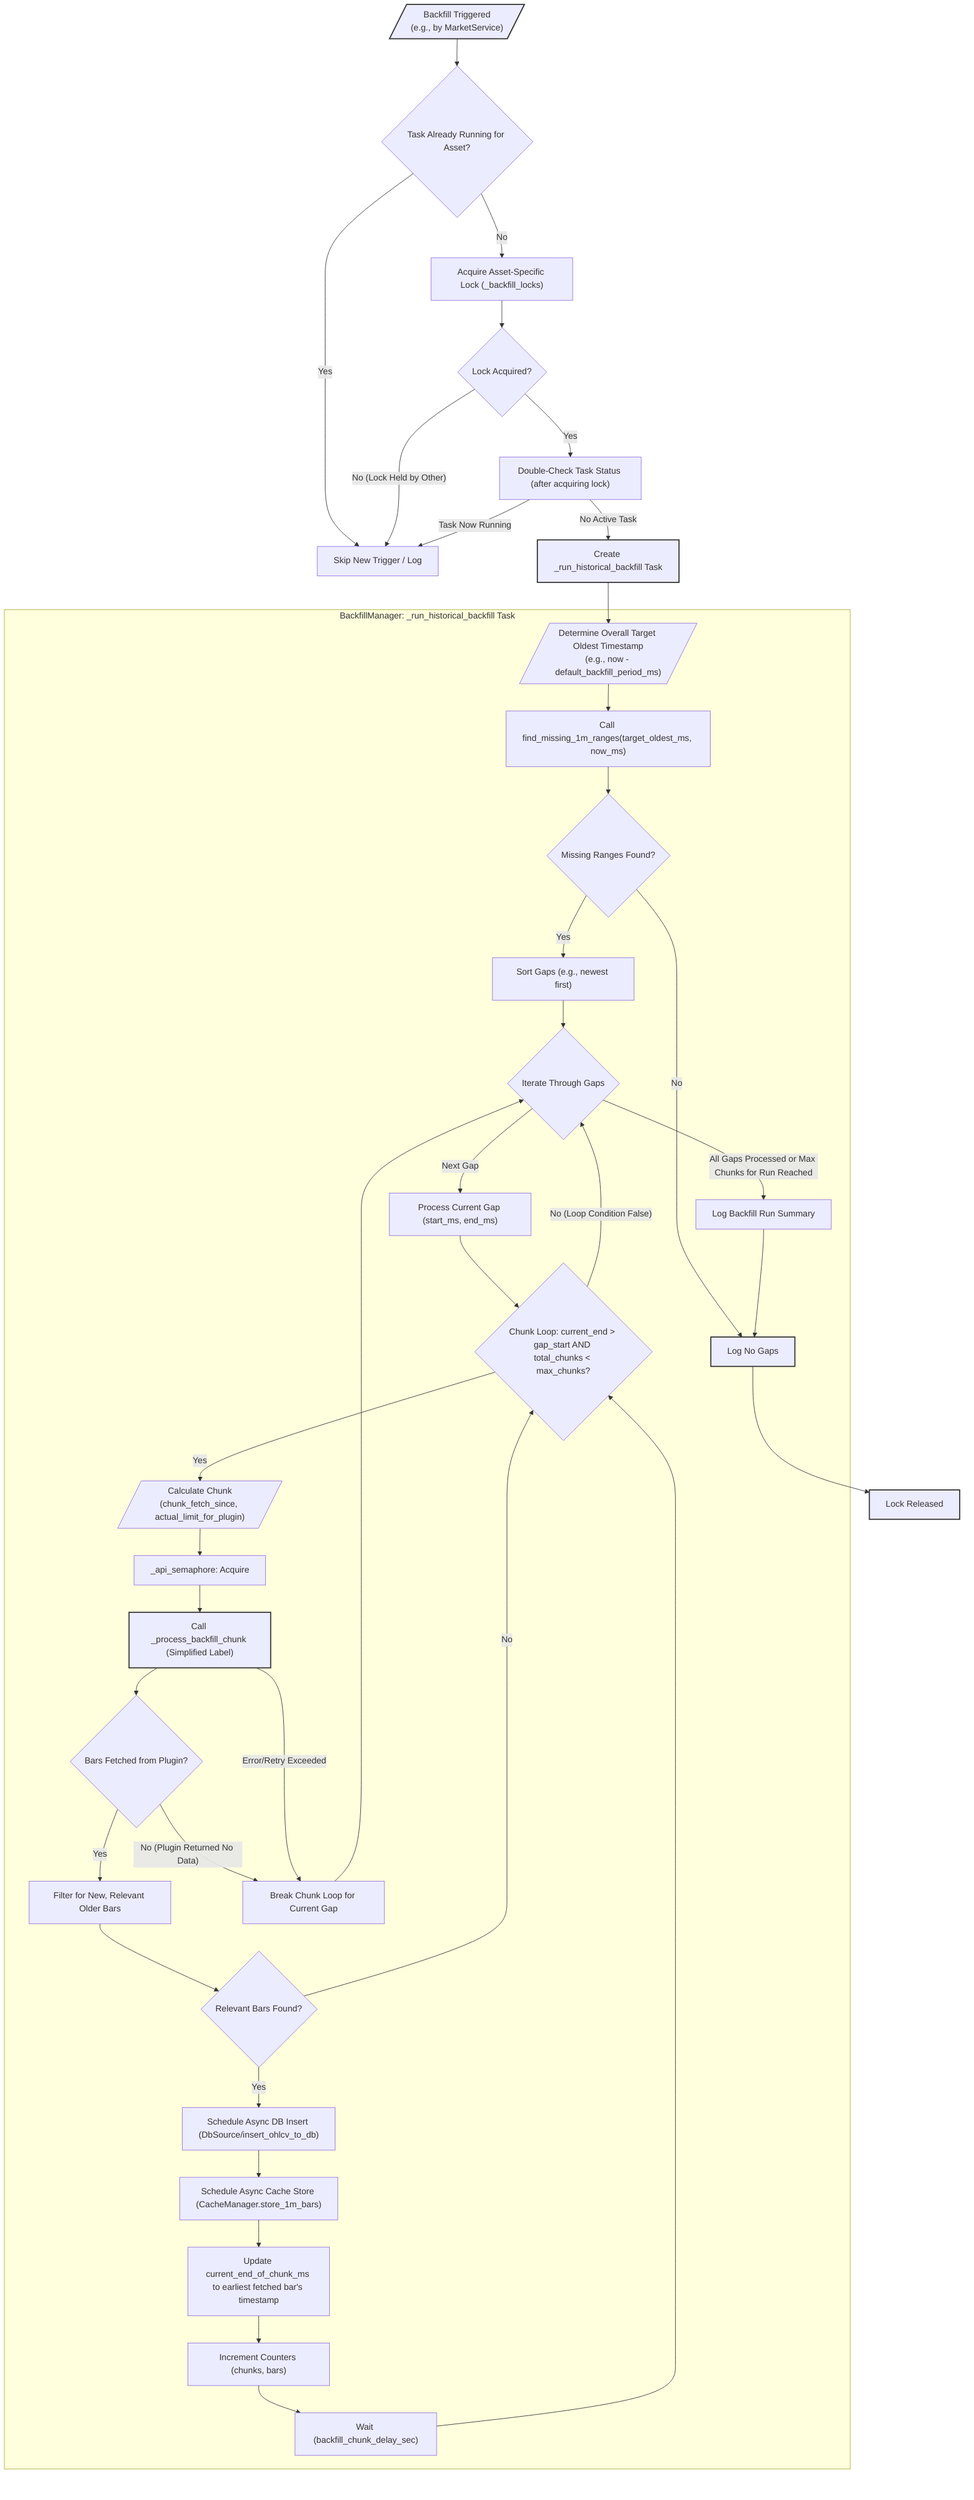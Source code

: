 %% Flowchart: Historical Data Backfill Process

graph TD
    A[/"Backfill Triggered\n(e.g., by MarketService)"/] --> B{"Task Already Running for Asset?"}
    B -- Yes --> C["Skip New Trigger / Log"]
    B -- No --> D["Acquire Asset-Specific Lock (_backfill_locks)"]
    D --> E{"Lock Acquired?"}
    E -- No (Lock Held by Other) --> C
    E -- Yes --> F["Double-Check Task Status (after acquiring lock)"]
    F -- Task Now Running --> C
    F -- No Active Task --> G["Create _run_historical_backfill Task"]
    
    subgraph "BackfillManager: _run_historical_backfill Task"
        H[/"Determine Overall Target Oldest Timestamp\n(e.g., now - default_backfill_period_ms)"/]
        H --> I["Call find_missing_1m_ranges(target_oldest_ms, now_ms)"]
        I --> J{"Missing Ranges Found?"}
        J -- No --> K["Log No Gaps"]
        J -- Yes --> L["Sort Gaps (e.g., newest first)"]
        L --> M{"Iterate Through Gaps"}
        M -- Next Gap --> N["Process Current Gap (start_ms, end_ms)"]
        N --> O{"Chunk Loop: current_end > gap_start AND total_chunks < max_chunks?"}
        O -- Yes --> P[/"Calculate Chunk\n(chunk_fetch_since, actual_limit_for_plugin)"/]
        P --> Q["_api_semaphore: Acquire"]
        Q --> R["Call _process_backfill_chunk (Simplified Label)"]
        R --> S{"Bars Fetched from Plugin?"}
        S -- Yes --> T["Filter for New, Relevant Older Bars"]
        T --> U{"Relevant Bars Found?"}
        U -- Yes --> V["Schedule Async DB Insert (DbSource/insert_ohlcv_to_db)"]
        V --> W["Schedule Async Cache Store (CacheManager.store_1m_bars)"]
        W --> X["Update current_end_of_chunk_ms to earliest fetched bar's timestamp"]
        X --> Y["Increment Counters (chunks, bars)"]
        Y --> Z["Wait (backfill_chunk_delay_sec)"]
        Z --> O
        U -- No --> O
        S -- No (Plugin Returned No Data) --> BB["Break Chunk Loop for Current Gap"]
        R -- Error/Retry Exceeded --> BB
        BB --> M
        O -- No (Loop Condition False) --> M
        M -- All Gaps Processed or Max Chunks for Run Reached --> AA["Log Backfill Run Summary"]
        AA --> K
    end
    
    G --> H
    Z_END["Lock Released"]
    K --> Z_END

    %% Styling
    style A fill:#lightblue,stroke:#333,stroke-width:2px
    style G fill:#lightgreen,stroke:#333,stroke-width:2px
    style R fill:#lightyellow,stroke:#333,stroke-width:2px
    style K fill:#lightcoral,stroke:#333,stroke-width:2px
    style Z_END fill:#lightcoral,stroke:#333,stroke-width:2px